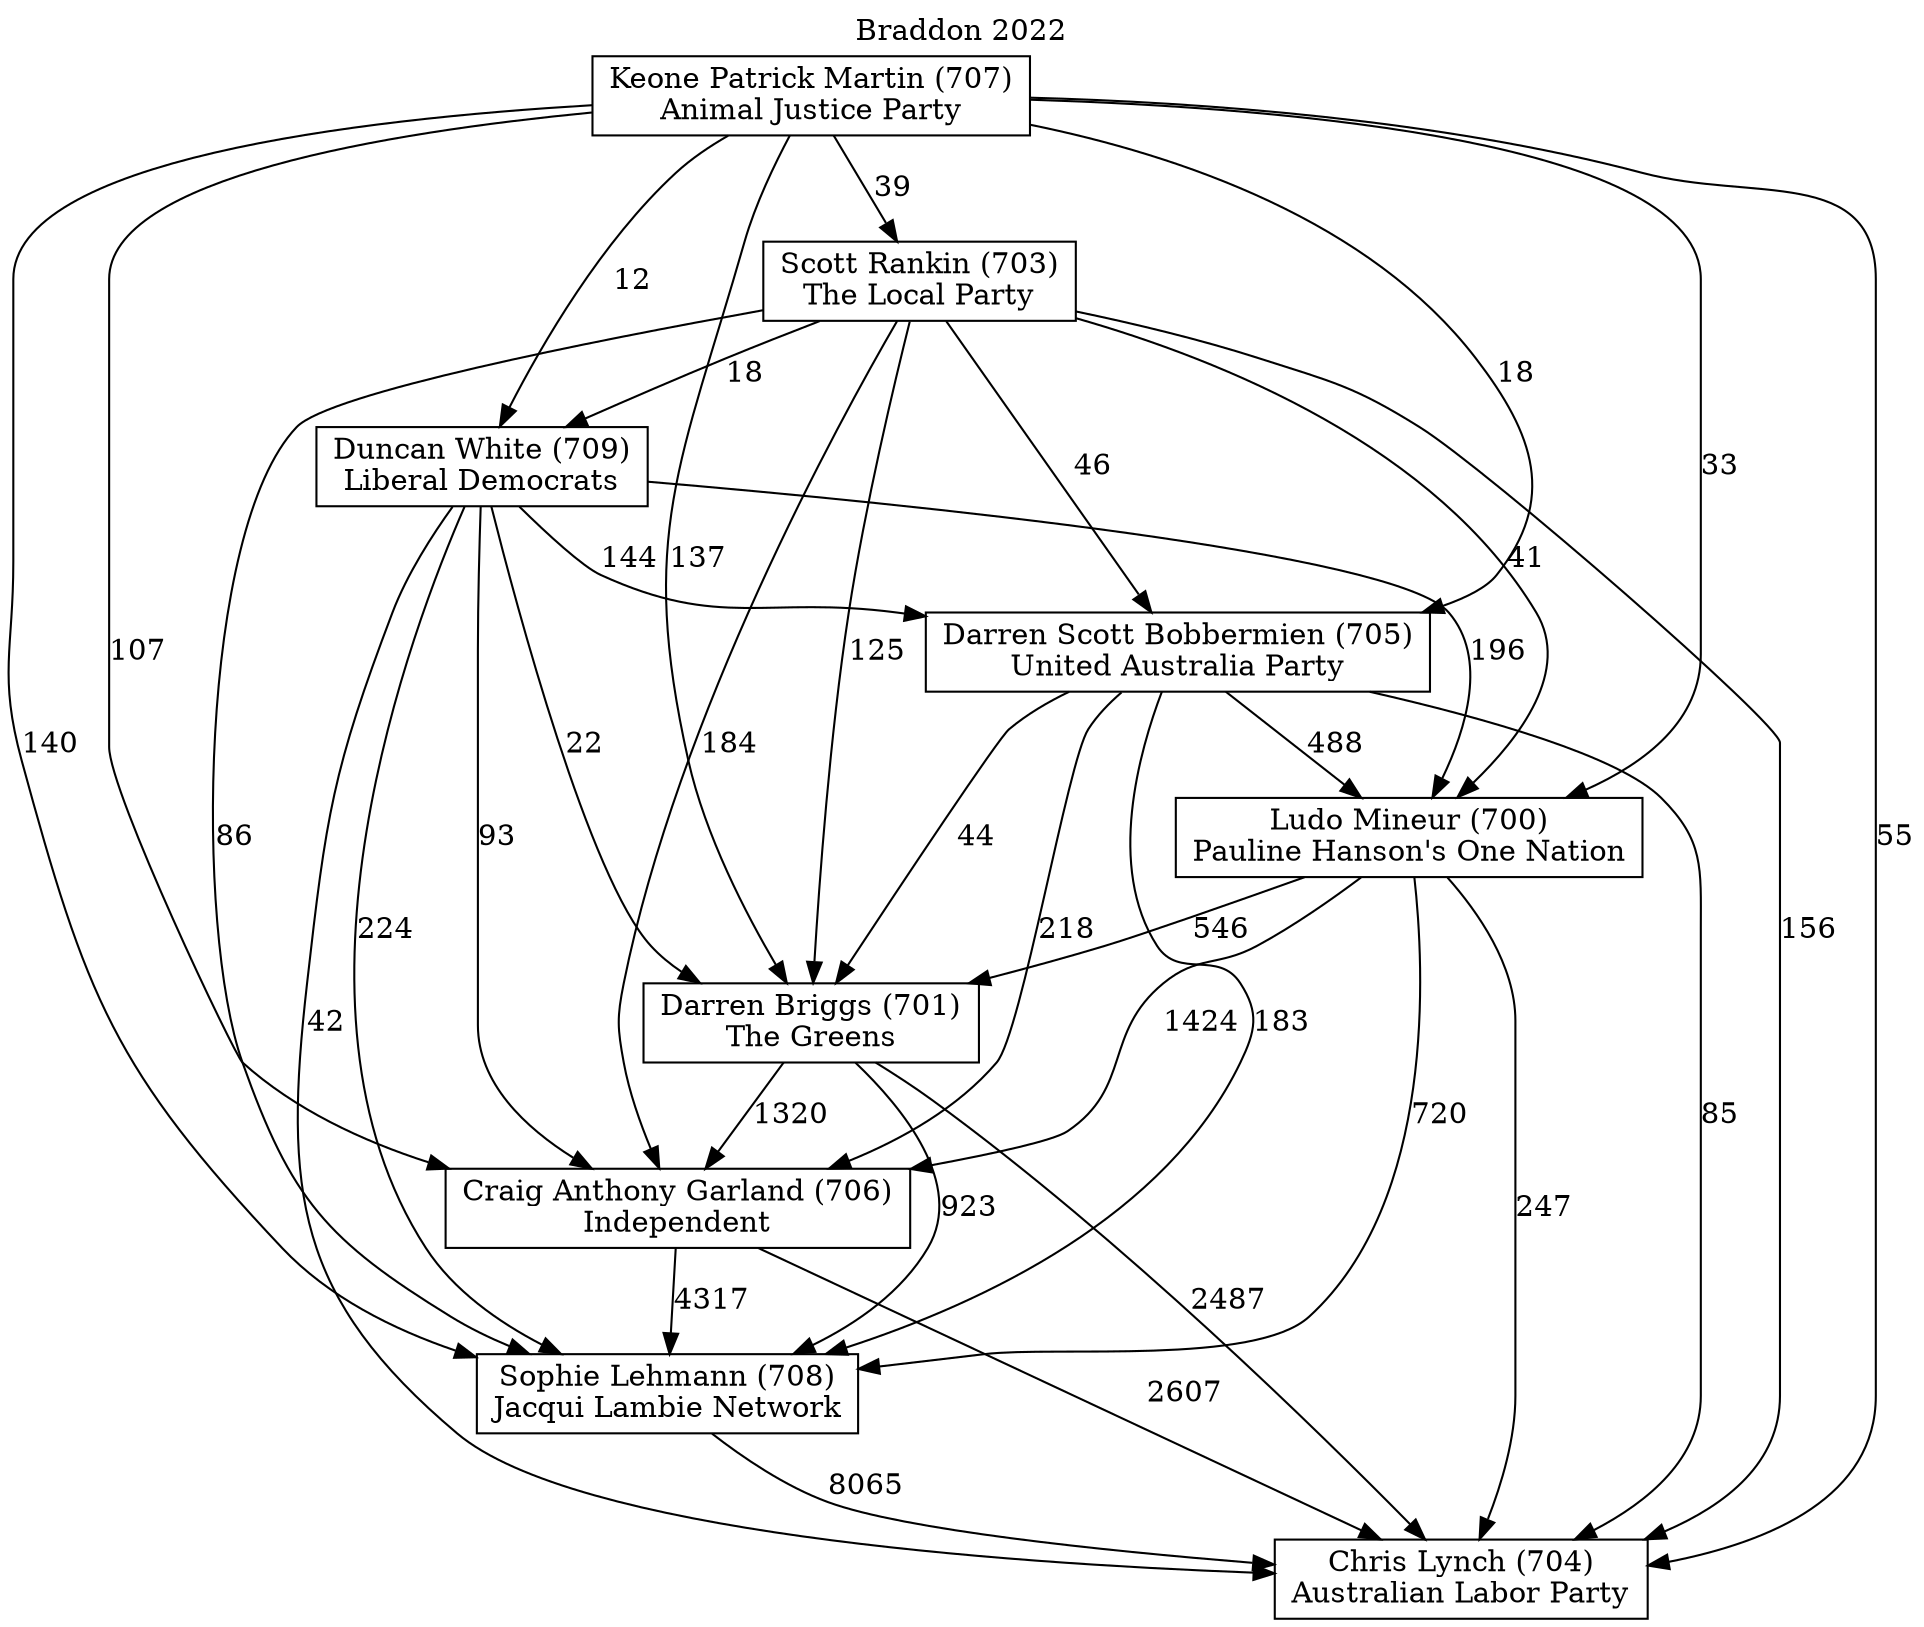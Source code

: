 // House preference flow
digraph "Chris Lynch (704)_Braddon_2022" {
	graph [label="Braddon 2022" labelloc=t mclimit=10]
	node [shape=box]
	"Darren Briggs (701)" [label="Darren Briggs (701)
The Greens"]
	"Scott Rankin (703)" [label="Scott Rankin (703)
The Local Party"]
	"Chris Lynch (704)" [label="Chris Lynch (704)
Australian Labor Party"]
	"Duncan White (709)" [label="Duncan White (709)
Liberal Democrats"]
	"Craig Anthony Garland (706)" [label="Craig Anthony Garland (706)
Independent"]
	"Keone Patrick Martin (707)" [label="Keone Patrick Martin (707)
Animal Justice Party"]
	"Ludo Mineur (700)" [label="Ludo Mineur (700)
Pauline Hanson's One Nation"]
	"Sophie Lehmann (708)" [label="Sophie Lehmann (708)
Jacqui Lambie Network"]
	"Darren Scott Bobbermien (705)" [label="Darren Scott Bobbermien (705)
United Australia Party"]
	"Darren Briggs (701)" -> "Sophie Lehmann (708)" [label=923]
	"Darren Scott Bobbermien (705)" -> "Craig Anthony Garland (706)" [label=218]
	"Ludo Mineur (700)" -> "Craig Anthony Garland (706)" [label=1424]
	"Keone Patrick Martin (707)" -> "Sophie Lehmann (708)" [label=140]
	"Duncan White (709)" -> "Sophie Lehmann (708)" [label=224]
	"Duncan White (709)" -> "Ludo Mineur (700)" [label=196]
	"Craig Anthony Garland (706)" -> "Sophie Lehmann (708)" [label=4317]
	"Scott Rankin (703)" -> "Darren Scott Bobbermien (705)" [label=46]
	"Keone Patrick Martin (707)" -> "Ludo Mineur (700)" [label=33]
	"Darren Scott Bobbermien (705)" -> "Darren Briggs (701)" [label=44]
	"Scott Rankin (703)" -> "Sophie Lehmann (708)" [label=86]
	"Ludo Mineur (700)" -> "Darren Briggs (701)" [label=546]
	"Keone Patrick Martin (707)" -> "Duncan White (709)" [label=12]
	"Duncan White (709)" -> "Chris Lynch (704)" [label=42]
	"Ludo Mineur (700)" -> "Chris Lynch (704)" [label=247]
	"Duncan White (709)" -> "Craig Anthony Garland (706)" [label=93]
	"Sophie Lehmann (708)" -> "Chris Lynch (704)" [label=8065]
	"Darren Briggs (701)" -> "Craig Anthony Garland (706)" [label=1320]
	"Craig Anthony Garland (706)" -> "Chris Lynch (704)" [label=2607]
	"Scott Rankin (703)" -> "Duncan White (709)" [label=18]
	"Darren Scott Bobbermien (705)" -> "Sophie Lehmann (708)" [label=183]
	"Keone Patrick Martin (707)" -> "Craig Anthony Garland (706)" [label=107]
	"Keone Patrick Martin (707)" -> "Chris Lynch (704)" [label=55]
	"Scott Rankin (703)" -> "Darren Briggs (701)" [label=125]
	"Darren Briggs (701)" -> "Chris Lynch (704)" [label=2487]
	"Darren Scott Bobbermien (705)" -> "Chris Lynch (704)" [label=85]
	"Darren Scott Bobbermien (705)" -> "Ludo Mineur (700)" [label=488]
	"Scott Rankin (703)" -> "Chris Lynch (704)" [label=156]
	"Ludo Mineur (700)" -> "Sophie Lehmann (708)" [label=720]
	"Keone Patrick Martin (707)" -> "Darren Briggs (701)" [label=137]
	"Scott Rankin (703)" -> "Ludo Mineur (700)" [label=41]
	"Keone Patrick Martin (707)" -> "Scott Rankin (703)" [label=39]
	"Duncan White (709)" -> "Darren Briggs (701)" [label=22]
	"Duncan White (709)" -> "Darren Scott Bobbermien (705)" [label=144]
	"Keone Patrick Martin (707)" -> "Darren Scott Bobbermien (705)" [label=18]
	"Scott Rankin (703)" -> "Craig Anthony Garland (706)" [label=184]
}
